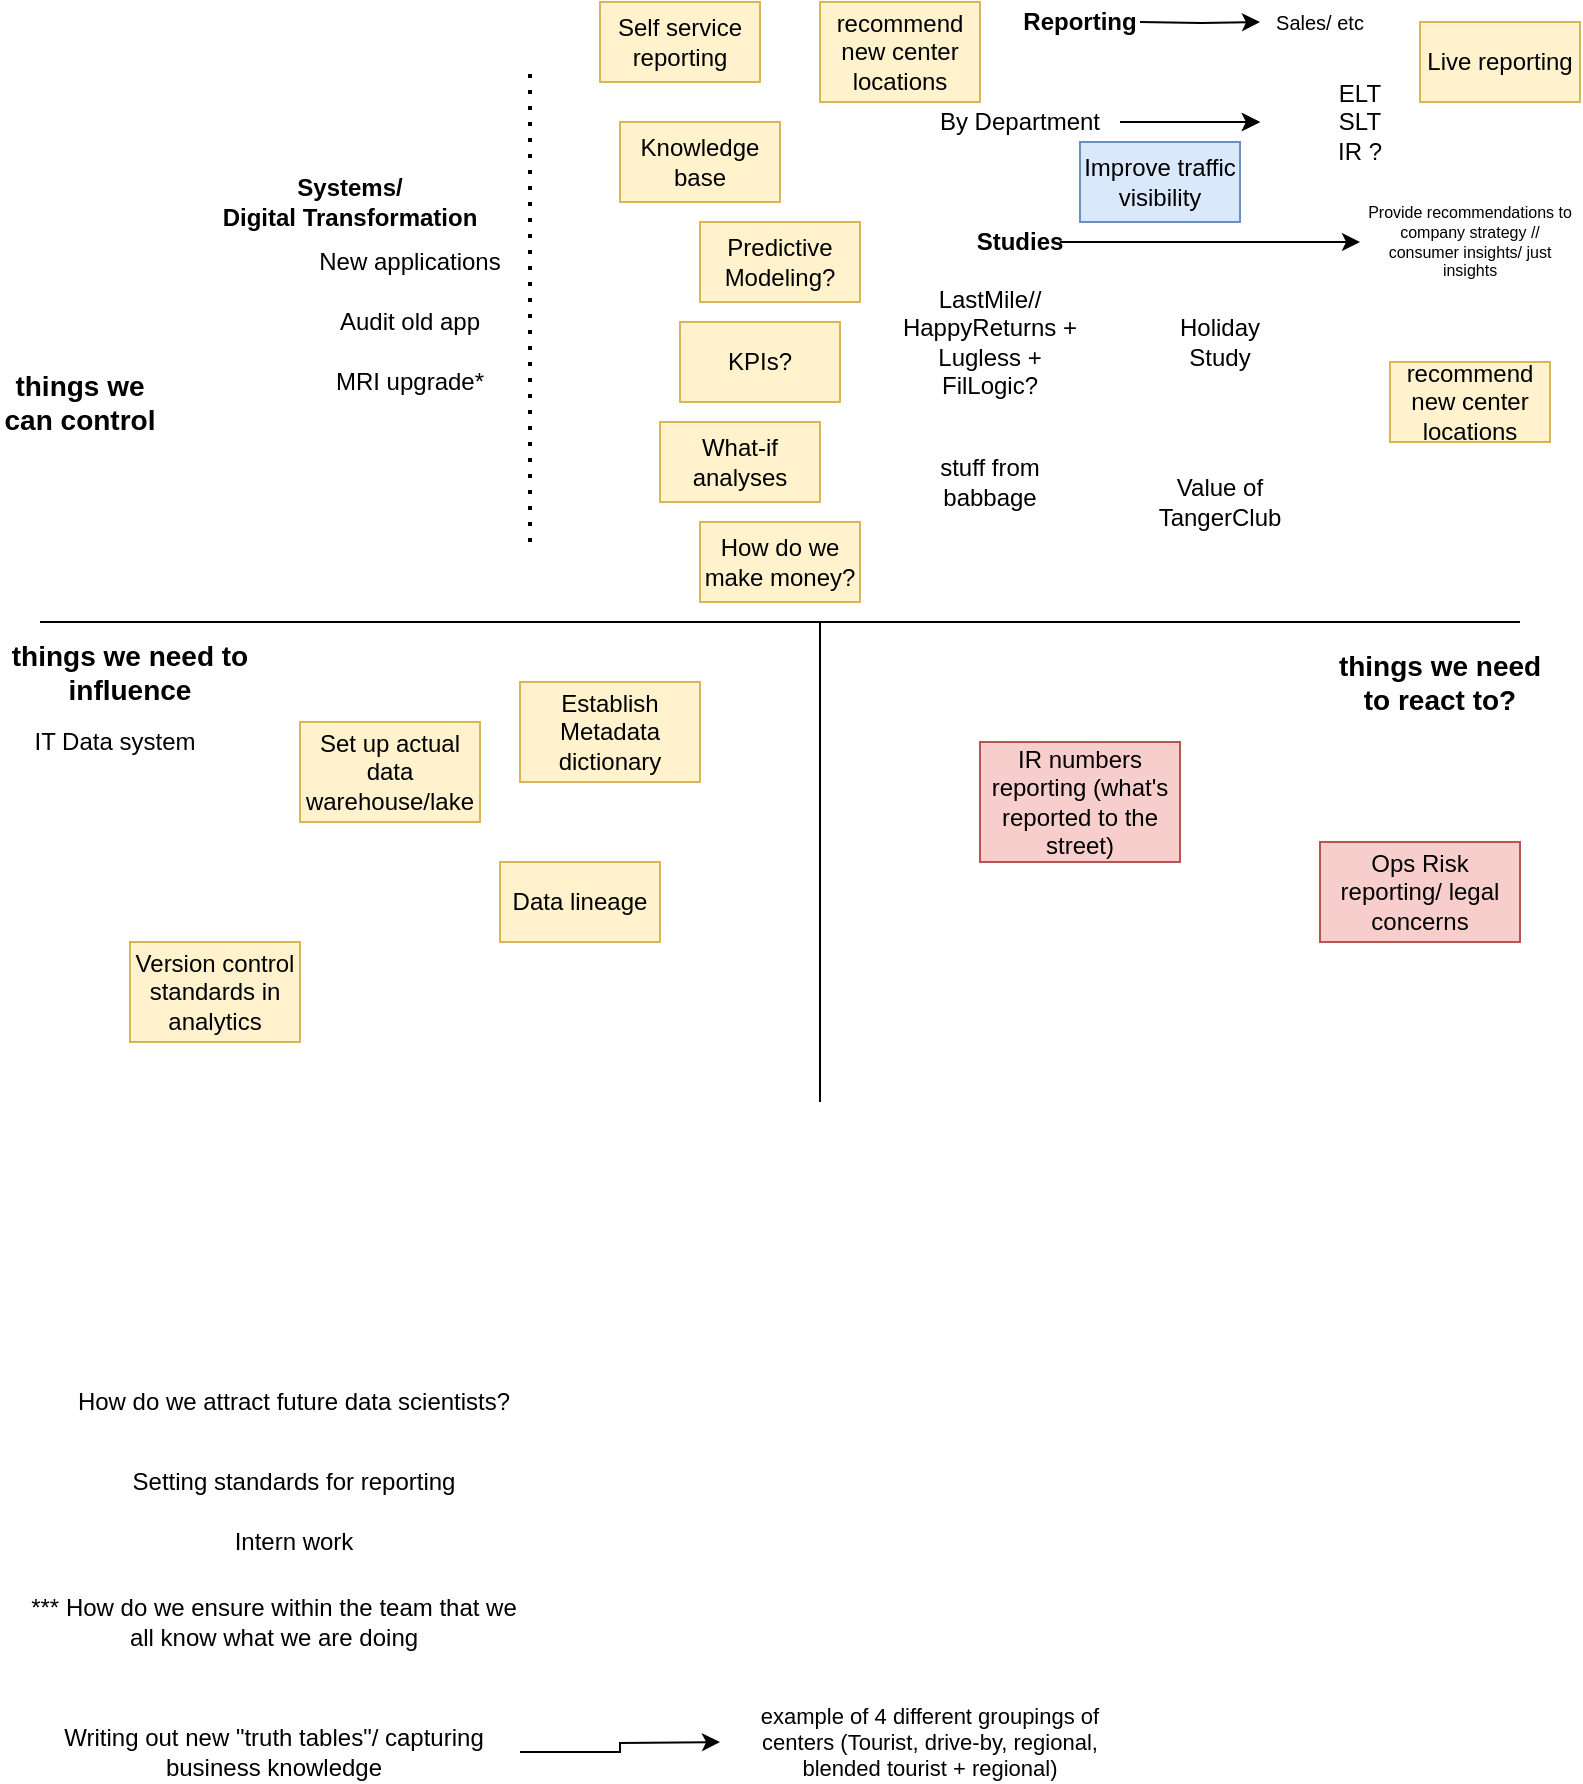 <mxfile version="14.6.0" type="device"><diagram id="OJ7ZpyC7bneupYdMYhhY" name="Page-1"><mxGraphModel dx="1185" dy="635" grid="1" gridSize="10" guides="1" tooltips="1" connect="1" arrows="1" fold="1" page="1" pageScale="1" pageWidth="850" pageHeight="1100" math="0" shadow="0"><root><mxCell id="0"/><mxCell id="1" parent="0"/><mxCell id="F4luxW3EUBH1jCvhw5lt-1" value="Systems/ &lt;br&gt;Digital Transformation" style="text;html=1;strokeColor=none;fillColor=none;align=center;verticalAlign=middle;whiteSpace=wrap;rounded=0;fontStyle=1" vertex="1" parent="1"><mxGeometry x="140" y="110" width="130" height="20" as="geometry"/></mxCell><mxCell id="F4luxW3EUBH1jCvhw5lt-43" style="edgeStyle=orthogonalEdgeStyle;rounded=0;orthogonalLoop=1;jettySize=auto;html=1;fontSize=8;" edge="1" parent="1" target="F4luxW3EUBH1jCvhw5lt-40"><mxGeometry relative="1" as="geometry"><mxPoint x="600" y="30" as="sourcePoint"/></mxGeometry></mxCell><mxCell id="F4luxW3EUBH1jCvhw5lt-2" value="Reporting" style="text;html=1;strokeColor=none;fillColor=none;align=center;verticalAlign=middle;whiteSpace=wrap;rounded=0;fontStyle=1" vertex="1" parent="1"><mxGeometry x="550" y="20" width="40" height="20" as="geometry"/></mxCell><mxCell id="F4luxW3EUBH1jCvhw5lt-15" style="edgeStyle=orthogonalEdgeStyle;rounded=0;orthogonalLoop=1;jettySize=auto;html=1;" edge="1" parent="1" source="F4luxW3EUBH1jCvhw5lt-3" target="F4luxW3EUBH1jCvhw5lt-14"><mxGeometry relative="1" as="geometry"/></mxCell><mxCell id="F4luxW3EUBH1jCvhw5lt-16" style="edgeStyle=orthogonalEdgeStyle;rounded=0;orthogonalLoop=1;jettySize=auto;html=1;" edge="1" parent="1" source="F4luxW3EUBH1jCvhw5lt-3" target="F4luxW3EUBH1jCvhw5lt-14"><mxGeometry relative="1" as="geometry"/></mxCell><mxCell id="F4luxW3EUBH1jCvhw5lt-3" value="By Department" style="text;html=1;strokeColor=none;fillColor=none;align=center;verticalAlign=middle;whiteSpace=wrap;rounded=0;" vertex="1" parent="1"><mxGeometry x="490" y="70" width="100" height="20" as="geometry"/></mxCell><mxCell id="F4luxW3EUBH1jCvhw5lt-4" value="New applications" style="text;html=1;strokeColor=none;fillColor=none;align=center;verticalAlign=middle;whiteSpace=wrap;rounded=0;" vertex="1" parent="1"><mxGeometry x="160" y="140" width="150" height="20" as="geometry"/></mxCell><mxCell id="F4luxW3EUBH1jCvhw5lt-5" value="Audit old app" style="text;html=1;strokeColor=none;fillColor=none;align=center;verticalAlign=middle;whiteSpace=wrap;rounded=0;" vertex="1" parent="1"><mxGeometry x="185" y="170" width="100" height="20" as="geometry"/></mxCell><mxCell id="F4luxW3EUBH1jCvhw5lt-6" value="things we can control" style="text;html=1;strokeColor=none;fillColor=none;align=center;verticalAlign=middle;whiteSpace=wrap;rounded=0;fontStyle=1;fontSize=14;" vertex="1" parent="1"><mxGeometry x="30" y="210" width="80" height="20" as="geometry"/></mxCell><mxCell id="F4luxW3EUBH1jCvhw5lt-7" value="" style="endArrow=none;html=1;" edge="1" parent="1"><mxGeometry width="50" height="50" relative="1" as="geometry"><mxPoint x="50" y="330" as="sourcePoint"/><mxPoint x="790" y="330" as="targetPoint"/></mxGeometry></mxCell><mxCell id="F4luxW3EUBH1jCvhw5lt-8" value="things we need to influence&lt;br style=&quot;font-size: 14px;&quot;&gt;" style="text;html=1;strokeColor=none;fillColor=none;align=center;verticalAlign=middle;whiteSpace=wrap;rounded=0;fontStyle=1;fontSize=14;" vertex="1" parent="1"><mxGeometry x="30" y="340" width="130" height="30" as="geometry"/></mxCell><mxCell id="F4luxW3EUBH1jCvhw5lt-9" value="things we need to react to?" style="text;html=1;strokeColor=none;fillColor=none;align=center;verticalAlign=middle;whiteSpace=wrap;rounded=0;fontStyle=1;fontSize=14;" vertex="1" parent="1"><mxGeometry x="690" y="340" width="120" height="40" as="geometry"/></mxCell><mxCell id="F4luxW3EUBH1jCvhw5lt-10" value="" style="endArrow=none;html=1;" edge="1" parent="1"><mxGeometry width="50" height="50" relative="1" as="geometry"><mxPoint x="440" y="570" as="sourcePoint"/><mxPoint x="440" y="330" as="targetPoint"/></mxGeometry></mxCell><mxCell id="F4luxW3EUBH1jCvhw5lt-11" value="IT Data system" style="text;html=1;strokeColor=none;fillColor=none;align=center;verticalAlign=middle;whiteSpace=wrap;rounded=0;" vertex="1" parent="1"><mxGeometry x="45" y="380" width="85" height="20" as="geometry"/></mxCell><mxCell id="F4luxW3EUBH1jCvhw5lt-12" value="IR numbers reporting (what's reported to the street)" style="text;html=1;strokeColor=#b85450;fillColor=#f8cecc;align=center;verticalAlign=middle;whiteSpace=wrap;rounded=0;" vertex="1" parent="1"><mxGeometry x="520" y="390" width="100" height="60" as="geometry"/></mxCell><mxCell id="F4luxW3EUBH1jCvhw5lt-22" style="edgeStyle=orthogonalEdgeStyle;rounded=0;orthogonalLoop=1;jettySize=auto;html=1;entryX=0;entryY=0.5;entryDx=0;entryDy=0;" edge="1" parent="1" source="F4luxW3EUBH1jCvhw5lt-13" target="F4luxW3EUBH1jCvhw5lt-21"><mxGeometry relative="1" as="geometry"/></mxCell><mxCell id="F4luxW3EUBH1jCvhw5lt-13" value="Studies" style="text;html=1;strokeColor=none;fillColor=none;align=center;verticalAlign=middle;whiteSpace=wrap;rounded=0;fontStyle=1" vertex="1" parent="1"><mxGeometry x="520" y="130" width="40" height="20" as="geometry"/></mxCell><mxCell id="F4luxW3EUBH1jCvhw5lt-14" value="ELT&lt;br&gt;SLT&lt;br&gt;IR ?" style="text;html=1;strokeColor=none;fillColor=none;align=center;verticalAlign=middle;whiteSpace=wrap;rounded=0;" vertex="1" parent="1"><mxGeometry x="660" y="70" width="100" height="20" as="geometry"/></mxCell><mxCell id="F4luxW3EUBH1jCvhw5lt-17" value="LastMile// HappyReturns + Lugless +&lt;br&gt;FilLogic?" style="text;html=1;strokeColor=none;fillColor=none;align=center;verticalAlign=middle;whiteSpace=wrap;rounded=0;" vertex="1" parent="1"><mxGeometry x="470" y="180" width="110" height="20" as="geometry"/></mxCell><mxCell id="F4luxW3EUBH1jCvhw5lt-18" value="Holiday Study" style="text;html=1;strokeColor=none;fillColor=none;align=center;verticalAlign=middle;whiteSpace=wrap;rounded=0;" vertex="1" parent="1"><mxGeometry x="620" y="180" width="40" height="20" as="geometry"/></mxCell><mxCell id="F4luxW3EUBH1jCvhw5lt-19" value="How do we attract future data scientists?" style="text;html=1;strokeColor=none;fillColor=none;align=center;verticalAlign=middle;whiteSpace=wrap;rounded=0;" vertex="1" parent="1"><mxGeometry x="52.5" y="710" width="247.5" height="20" as="geometry"/></mxCell><mxCell id="F4luxW3EUBH1jCvhw5lt-21" value="Provide recommendations to company strategy //&lt;br style=&quot;font-size: 8px;&quot;&gt;consumer insights/ just insights" style="text;html=1;strokeColor=none;fillColor=none;align=center;verticalAlign=middle;whiteSpace=wrap;rounded=0;fontSize=8;" vertex="1" parent="1"><mxGeometry x="710" y="130" width="110" height="20" as="geometry"/></mxCell><mxCell id="F4luxW3EUBH1jCvhw5lt-23" value="Value of TangerClub" style="text;html=1;strokeColor=none;fillColor=none;align=center;verticalAlign=middle;whiteSpace=wrap;rounded=0;" vertex="1" parent="1"><mxGeometry x="615" y="260" width="50" height="20" as="geometry"/></mxCell><mxCell id="F4luxW3EUBH1jCvhw5lt-24" value="Predictive Modeling?" style="text;html=1;strokeColor=#d6b656;fillColor=#fff2cc;align=center;verticalAlign=middle;whiteSpace=wrap;rounded=0;" vertex="1" parent="1"><mxGeometry x="380" y="130" width="80" height="40" as="geometry"/></mxCell><mxCell id="F4luxW3EUBH1jCvhw5lt-25" value="KPIs?" style="text;html=1;strokeColor=#d6b656;fillColor=#fff2cc;align=center;verticalAlign=middle;whiteSpace=wrap;rounded=0;" vertex="1" parent="1"><mxGeometry x="370" y="180" width="80" height="40" as="geometry"/></mxCell><mxCell id="F4luxW3EUBH1jCvhw5lt-26" value="Establish Metadata dictionary" style="text;html=1;strokeColor=#d6b656;fillColor=#fff2cc;align=center;verticalAlign=middle;whiteSpace=wrap;rounded=0;" vertex="1" parent="1"><mxGeometry x="290" y="360" width="90" height="50" as="geometry"/></mxCell><mxCell id="F4luxW3EUBH1jCvhw5lt-27" value="Data lineage" style="text;html=1;strokeColor=#d6b656;fillColor=#fff2cc;align=center;verticalAlign=middle;whiteSpace=wrap;rounded=0;" vertex="1" parent="1"><mxGeometry x="280" y="450" width="80" height="40" as="geometry"/></mxCell><mxCell id="F4luxW3EUBH1jCvhw5lt-28" value="Live reporting" style="text;html=1;strokeColor=#d6b656;fillColor=#fff2cc;align=center;verticalAlign=middle;whiteSpace=wrap;rounded=0;" vertex="1" parent="1"><mxGeometry x="740" y="30" width="80" height="40" as="geometry"/></mxCell><mxCell id="F4luxW3EUBH1jCvhw5lt-29" value="Set up actual data warehouse/lake" style="text;html=1;strokeColor=#d6b656;fillColor=#fff2cc;align=center;verticalAlign=middle;whiteSpace=wrap;rounded=0;" vertex="1" parent="1"><mxGeometry x="180" y="380" width="90" height="50" as="geometry"/></mxCell><mxCell id="F4luxW3EUBH1jCvhw5lt-31" value="What-if analyses" style="text;html=1;strokeColor=#d6b656;fillColor=#fff2cc;align=center;verticalAlign=middle;whiteSpace=wrap;rounded=0;" vertex="1" parent="1"><mxGeometry x="360" y="230" width="80" height="40" as="geometry"/></mxCell><mxCell id="F4luxW3EUBH1jCvhw5lt-32" value="Version control standards in analytics" style="text;html=1;strokeColor=#d6b656;fillColor=#fff2cc;align=center;verticalAlign=middle;whiteSpace=wrap;rounded=0;" vertex="1" parent="1"><mxGeometry x="95" y="490" width="85" height="50" as="geometry"/></mxCell><mxCell id="F4luxW3EUBH1jCvhw5lt-33" value="Ops Risk reporting/ legal concerns" style="text;html=1;strokeColor=#b85450;fillColor=#f8cecc;align=center;verticalAlign=middle;whiteSpace=wrap;rounded=0;" vertex="1" parent="1"><mxGeometry x="690" y="440" width="100" height="50" as="geometry"/></mxCell><mxCell id="F4luxW3EUBH1jCvhw5lt-34" value="MRI upgrade*" style="text;html=1;strokeColor=none;fillColor=none;align=center;verticalAlign=middle;whiteSpace=wrap;rounded=0;" vertex="1" parent="1"><mxGeometry x="185" y="200" width="100" height="20" as="geometry"/></mxCell><mxCell id="F4luxW3EUBH1jCvhw5lt-35" value="Knowledge base" style="text;html=1;strokeColor=#d6b656;fillColor=#fff2cc;align=center;verticalAlign=middle;whiteSpace=wrap;rounded=0;" vertex="1" parent="1"><mxGeometry x="340" y="80" width="80" height="40" as="geometry"/></mxCell><mxCell id="F4luxW3EUBH1jCvhw5lt-36" value="Self service reporting" style="text;html=1;strokeColor=#d6b656;fillColor=#fff2cc;align=center;verticalAlign=middle;whiteSpace=wrap;rounded=0;" vertex="1" parent="1"><mxGeometry x="330" y="20" width="80" height="40" as="geometry"/></mxCell><mxCell id="F4luxW3EUBH1jCvhw5lt-37" value="recommend new center locations" style="text;html=1;strokeColor=#d6b656;fillColor=#fff2cc;align=center;verticalAlign=middle;whiteSpace=wrap;rounded=0;" vertex="1" parent="1"><mxGeometry x="725" y="200" width="80" height="40" as="geometry"/></mxCell><mxCell id="F4luxW3EUBH1jCvhw5lt-38" value="recommend new center locations" style="text;html=1;strokeColor=#d6b656;fillColor=#fff2cc;align=center;verticalAlign=middle;whiteSpace=wrap;rounded=0;" vertex="1" parent="1"><mxGeometry x="440" y="20" width="80" height="50" as="geometry"/></mxCell><mxCell id="F4luxW3EUBH1jCvhw5lt-39" value="" style="endArrow=none;dashed=1;html=1;dashPattern=1 3;strokeWidth=2;" edge="1" parent="1"><mxGeometry width="50" height="50" relative="1" as="geometry"><mxPoint x="295" y="290" as="sourcePoint"/><mxPoint x="295" y="50" as="targetPoint"/></mxGeometry></mxCell><mxCell id="F4luxW3EUBH1jCvhw5lt-40" value="Sales/ etc" style="text;html=1;strokeColor=none;fillColor=none;align=center;verticalAlign=middle;whiteSpace=wrap;rounded=0;fontSize=10;" vertex="1" parent="1"><mxGeometry x="660" y="20" width="60" height="20" as="geometry"/></mxCell><mxCell id="F4luxW3EUBH1jCvhw5lt-42" value="Improve traffic visibility" style="text;html=1;strokeColor=#6c8ebf;fillColor=#dae8fc;align=center;verticalAlign=middle;whiteSpace=wrap;rounded=0;" vertex="1" parent="1"><mxGeometry x="570" y="90" width="80" height="40" as="geometry"/></mxCell><mxCell id="F4luxW3EUBH1jCvhw5lt-44" value="Setting standards for reporting" style="text;html=1;strokeColor=none;fillColor=none;align=center;verticalAlign=middle;whiteSpace=wrap;rounded=0;" vertex="1" parent="1"><mxGeometry x="52.5" y="750" width="247.5" height="20" as="geometry"/></mxCell><mxCell id="F4luxW3EUBH1jCvhw5lt-45" value="Intern work" style="text;html=1;strokeColor=none;fillColor=none;align=center;verticalAlign=middle;whiteSpace=wrap;rounded=0;" vertex="1" parent="1"><mxGeometry x="52.5" y="780" width="247.5" height="20" as="geometry"/></mxCell><mxCell id="F4luxW3EUBH1jCvhw5lt-46" value="stuff from babbage" style="text;html=1;strokeColor=none;fillColor=none;align=center;verticalAlign=middle;whiteSpace=wrap;rounded=0;" vertex="1" parent="1"><mxGeometry x="490" y="240" width="70" height="40" as="geometry"/></mxCell><mxCell id="F4luxW3EUBH1jCvhw5lt-47" value="*** How do we ensure within the team that we all know what we are doing" style="text;html=1;strokeColor=none;fillColor=none;align=center;verticalAlign=middle;whiteSpace=wrap;rounded=0;" vertex="1" parent="1"><mxGeometry x="42.5" y="820" width="247.5" height="20" as="geometry"/></mxCell><mxCell id="F4luxW3EUBH1jCvhw5lt-49" style="edgeStyle=orthogonalEdgeStyle;rounded=0;orthogonalLoop=1;jettySize=auto;html=1;fontSize=14;" edge="1" parent="1" source="F4luxW3EUBH1jCvhw5lt-48"><mxGeometry relative="1" as="geometry"><mxPoint x="390" y="890" as="targetPoint"/></mxGeometry></mxCell><mxCell id="F4luxW3EUBH1jCvhw5lt-48" value="Writing out new &quot;truth tables&quot;/ capturing business knowledge" style="text;html=1;strokeColor=none;fillColor=none;align=center;verticalAlign=middle;whiteSpace=wrap;rounded=0;" vertex="1" parent="1"><mxGeometry x="42.5" y="880" width="247.5" height="30" as="geometry"/></mxCell><mxCell id="F4luxW3EUBH1jCvhw5lt-50" value="example of 4 different groupings of centers (Tourist, drive-by, regional, blended tourist + regional)" style="text;html=1;strokeColor=none;fillColor=none;align=center;verticalAlign=middle;whiteSpace=wrap;rounded=0;fontSize=11;" vertex="1" parent="1"><mxGeometry x="390" y="880" width="210" height="20" as="geometry"/></mxCell><mxCell id="F4luxW3EUBH1jCvhw5lt-51" value="How do we make money?" style="text;html=1;strokeColor=#d6b656;fillColor=#fff2cc;align=center;verticalAlign=middle;whiteSpace=wrap;rounded=0;" vertex="1" parent="1"><mxGeometry x="380" y="280" width="80" height="40" as="geometry"/></mxCell></root></mxGraphModel></diagram></mxfile>